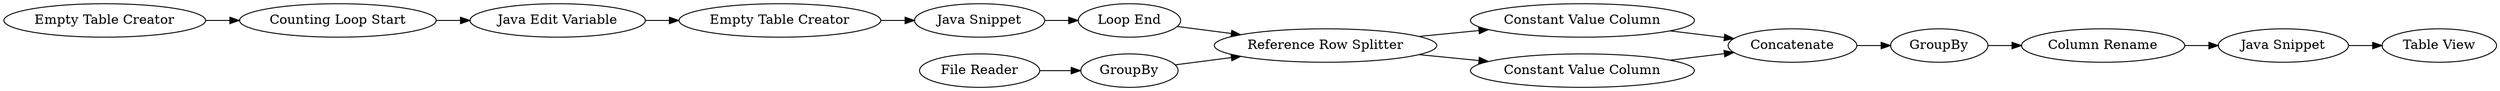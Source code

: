 digraph {
	"176584574944270296_12" [label=GroupBy]
	"176584574944270296_21" [label="Constant Value Column"]
	"176584574944270296_26" [label="Table View"]
	"176584574944270296_4" [label="Counting Loop Start"]
	"176584574944270296_9" [label="Empty Table Creator"]
	"176584574944270296_2" [label="Java Snippet"]
	"176584574944270296_6" [label="Empty Table Creator"]
	"176584574944270296_16" [label="Reference Row Splitter"]
	"176584574944270296_22" [label=Concatenate]
	"176584574944270296_20" [label="Constant Value Column"]
	"176584574944270296_25" [label="Column Rename"]
	"176584574944270296_7" [label="Java Edit Variable"]
	"176584574944270296_8" [label="Loop End"]
	"176584574944270296_24" [label="Java Snippet"]
	"176584574944270296_23" [label=GroupBy]
	"176584574944270296_11" [label="File Reader"]
	"176584574944270296_6" -> "176584574944270296_2"
	"176584574944270296_7" -> "176584574944270296_6"
	"176584574944270296_4" -> "176584574944270296_7"
	"176584574944270296_9" -> "176584574944270296_4"
	"176584574944270296_11" -> "176584574944270296_12"
	"176584574944270296_8" -> "176584574944270296_16"
	"176584574944270296_25" -> "176584574944270296_24"
	"176584574944270296_23" -> "176584574944270296_25"
	"176584574944270296_12" -> "176584574944270296_16"
	"176584574944270296_16" -> "176584574944270296_21"
	"176584574944270296_20" -> "176584574944270296_22"
	"176584574944270296_2" -> "176584574944270296_8"
	"176584574944270296_21" -> "176584574944270296_22"
	"176584574944270296_16" -> "176584574944270296_20"
	"176584574944270296_24" -> "176584574944270296_26"
	"176584574944270296_22" -> "176584574944270296_23"
	rankdir=LR
}
